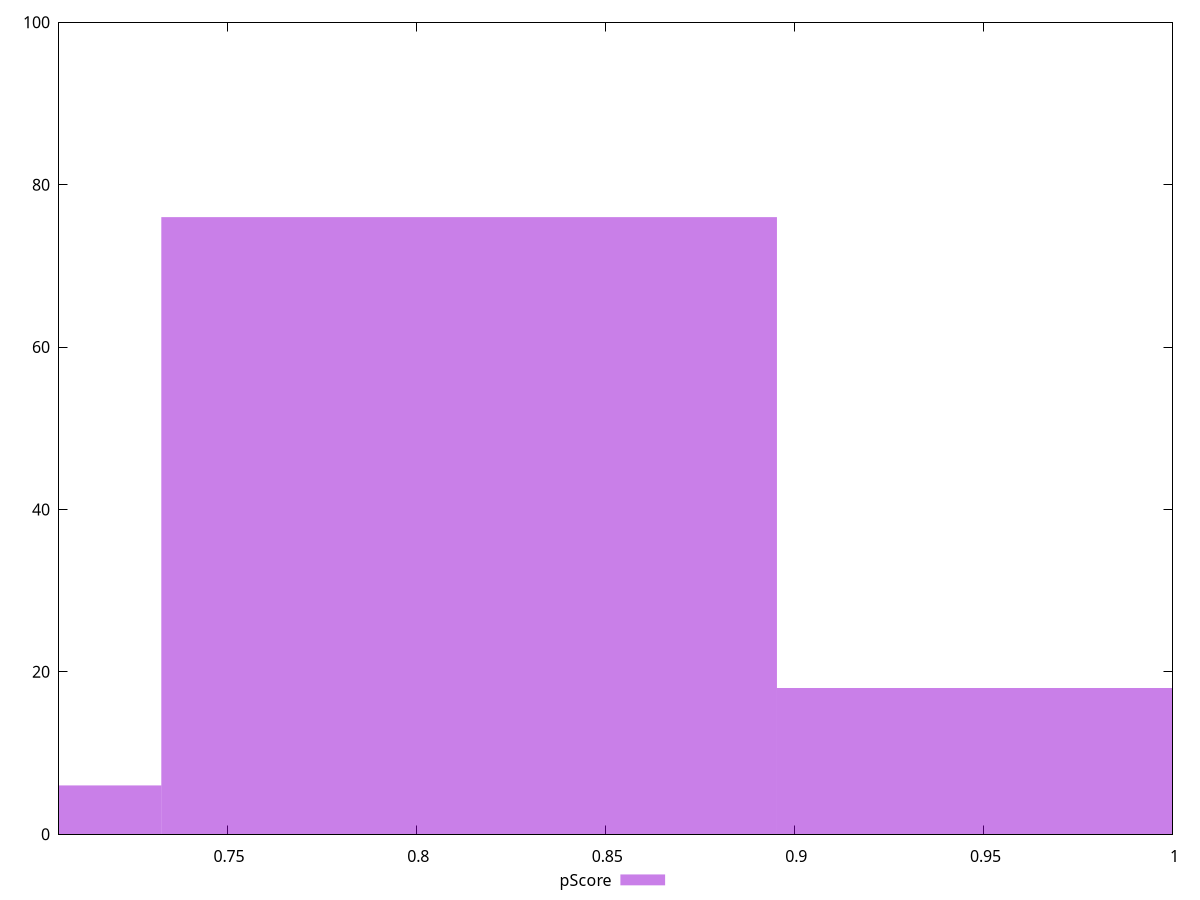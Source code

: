 reset

$pScore <<EOF
0.8139996992038641 76
0.976799639044637 18
0.6511997593630913 6
EOF

set key outside below
set boxwidth 0.16279993984077282
set xrange [0.7055455555555555:1]
set yrange [0:100]
set trange [0:100]
set style fill transparent solid 0.5 noborder
set terminal svg size 640, 490 enhanced background rgb 'white'
set output "report_00013_2021-02-09T12-04-24.940Z/uses-rel-preconnect/samples/pages+cached+noadtech+nomedia+nocss/pScore/histogram.svg"

plot $pScore title "pScore" with boxes

reset
